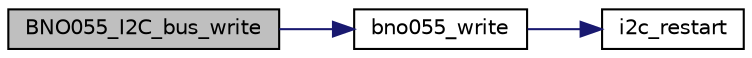 digraph "BNO055_I2C_bus_write"
{
  edge [fontname="Helvetica",fontsize="10",labelfontname="Helvetica",labelfontsize="10"];
  node [fontname="Helvetica",fontsize="10",shape=record];
  rankdir="LR";
  Node1 [label="BNO055_I2C_bus_write",height=0.2,width=0.4,color="black", fillcolor="grey75", style="filled", fontcolor="black"];
  Node1 -> Node2 [color="midnightblue",fontsize="10",style="solid",fontname="Helvetica"];
  Node2 [label="bno055_write",height=0.2,width=0.4,color="black", fillcolor="white", style="filled",URL="$group___b_n_o055.html#ga8580976177afa8089fd8262e5e59a257"];
  Node2 -> Node3 [color="midnightblue",fontsize="10",style="solid",fontname="Helvetica"];
  Node3 [label="i2c_restart",height=0.2,width=0.4,color="black", fillcolor="white", style="filled",URL="$group___b_n_o055.html#ga2bcb21315e7745d07d64fb64d2c0cfd7"];
}
